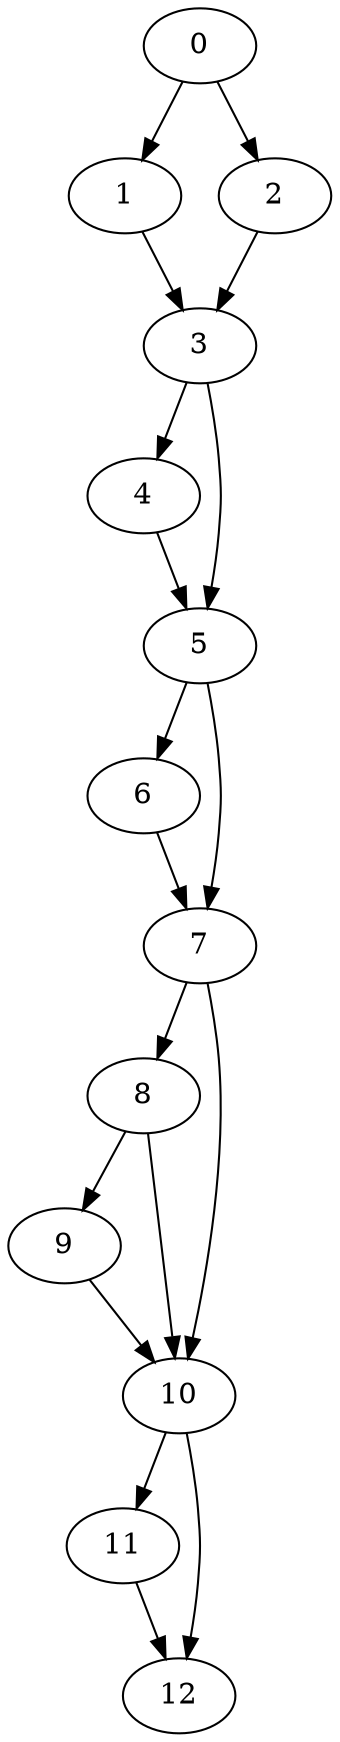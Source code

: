 digraph {
	0
	1
	2
	3
	4
	5
	6
	7
	8
	9
	10
	11
	12
	1 -> 3
	2 -> 3
	3 -> 5
	4 -> 5
	7 -> 8
	8 -> 9
	7 -> 10
	8 -> 10
	9 -> 10
	10 -> 11
	0 -> 1
	0 -> 2
	5 -> 6
	5 -> 7
	6 -> 7
	10 -> 12
	11 -> 12
	3 -> 4
}
